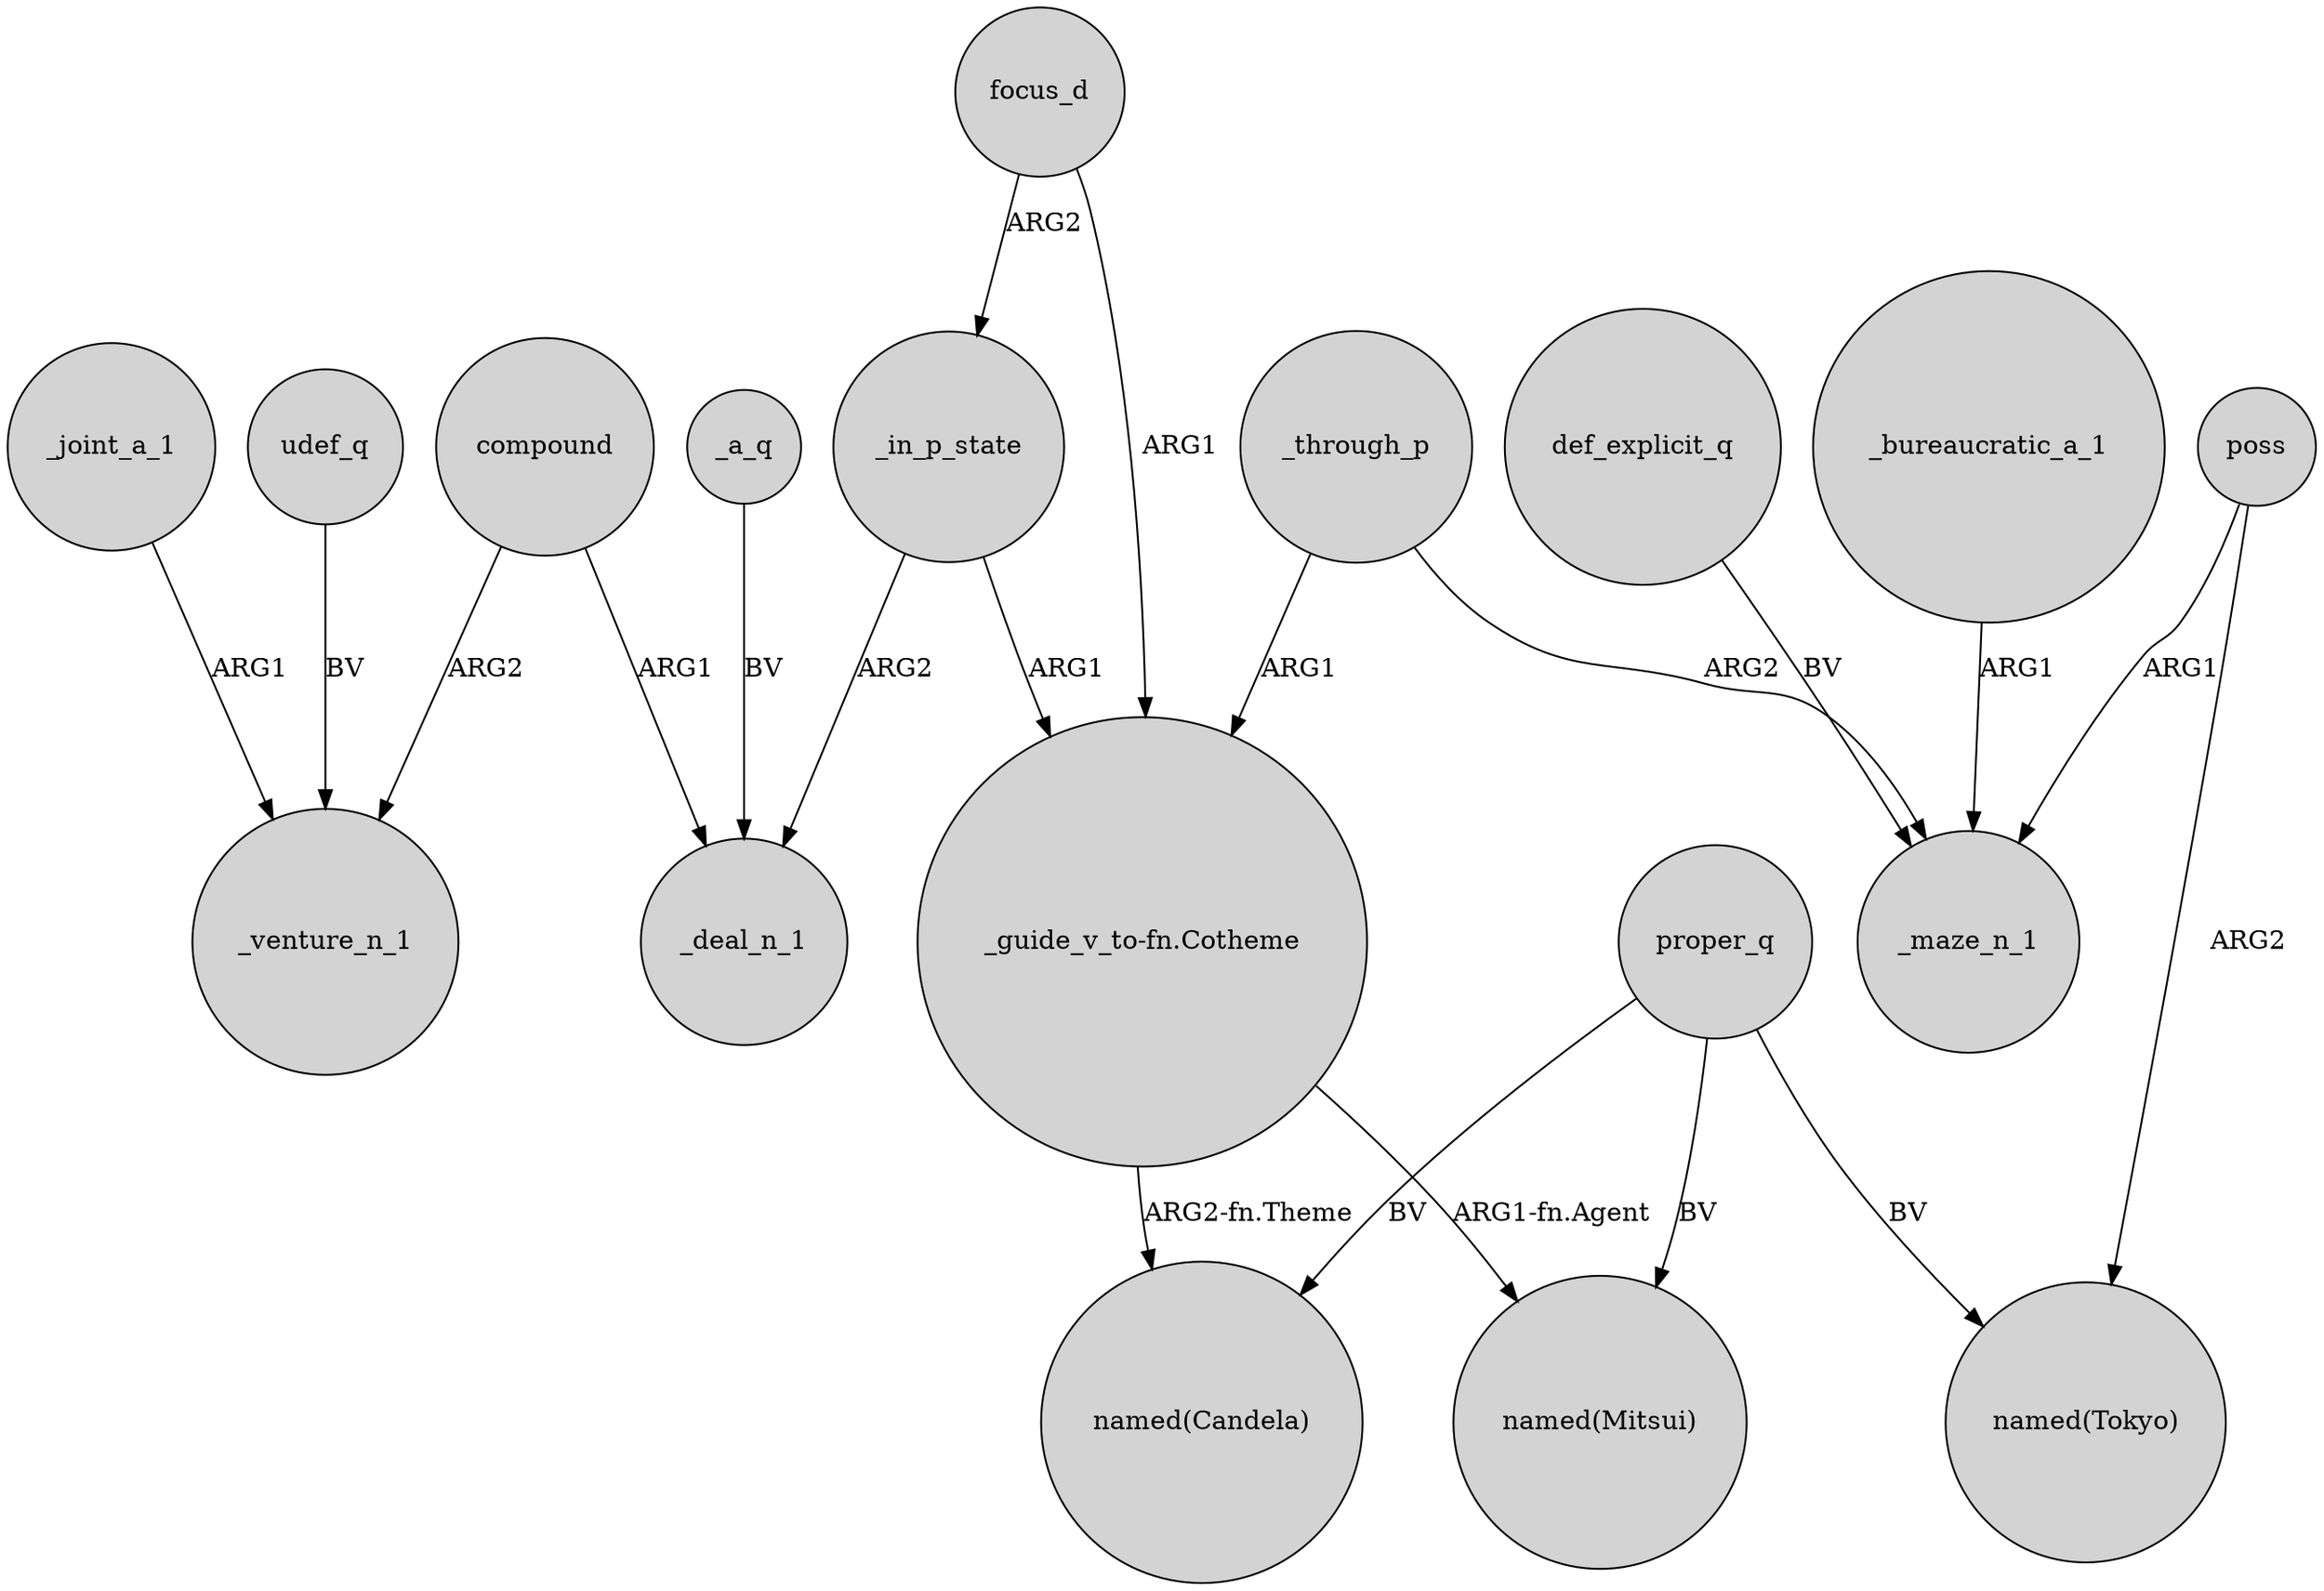 digraph {
	node [shape=circle style=filled]
	_joint_a_1 -> _venture_n_1 [label=ARG1]
	compound -> _venture_n_1 [label=ARG2]
	_through_p -> "_guide_v_to-fn.Cotheme" [label=ARG1]
	compound -> _deal_n_1 [label=ARG1]
	def_explicit_q -> _maze_n_1 [label=BV]
	focus_d -> _in_p_state [label=ARG2]
	_a_q -> _deal_n_1 [label=BV]
	_in_p_state -> _deal_n_1 [label=ARG2]
	"_guide_v_to-fn.Cotheme" -> "named(Candela)" [label="ARG2-fn.Theme"]
	"_guide_v_to-fn.Cotheme" -> "named(Mitsui)" [label="ARG1-fn.Agent"]
	proper_q -> "named(Tokyo)" [label=BV]
	udef_q -> _venture_n_1 [label=BV]
	proper_q -> "named(Candela)" [label=BV]
	_bureaucratic_a_1 -> _maze_n_1 [label=ARG1]
	_in_p_state -> "_guide_v_to-fn.Cotheme" [label=ARG1]
	focus_d -> "_guide_v_to-fn.Cotheme" [label=ARG1]
	proper_q -> "named(Mitsui)" [label=BV]
	poss -> _maze_n_1 [label=ARG1]
	_through_p -> _maze_n_1 [label=ARG2]
	poss -> "named(Tokyo)" [label=ARG2]
}
